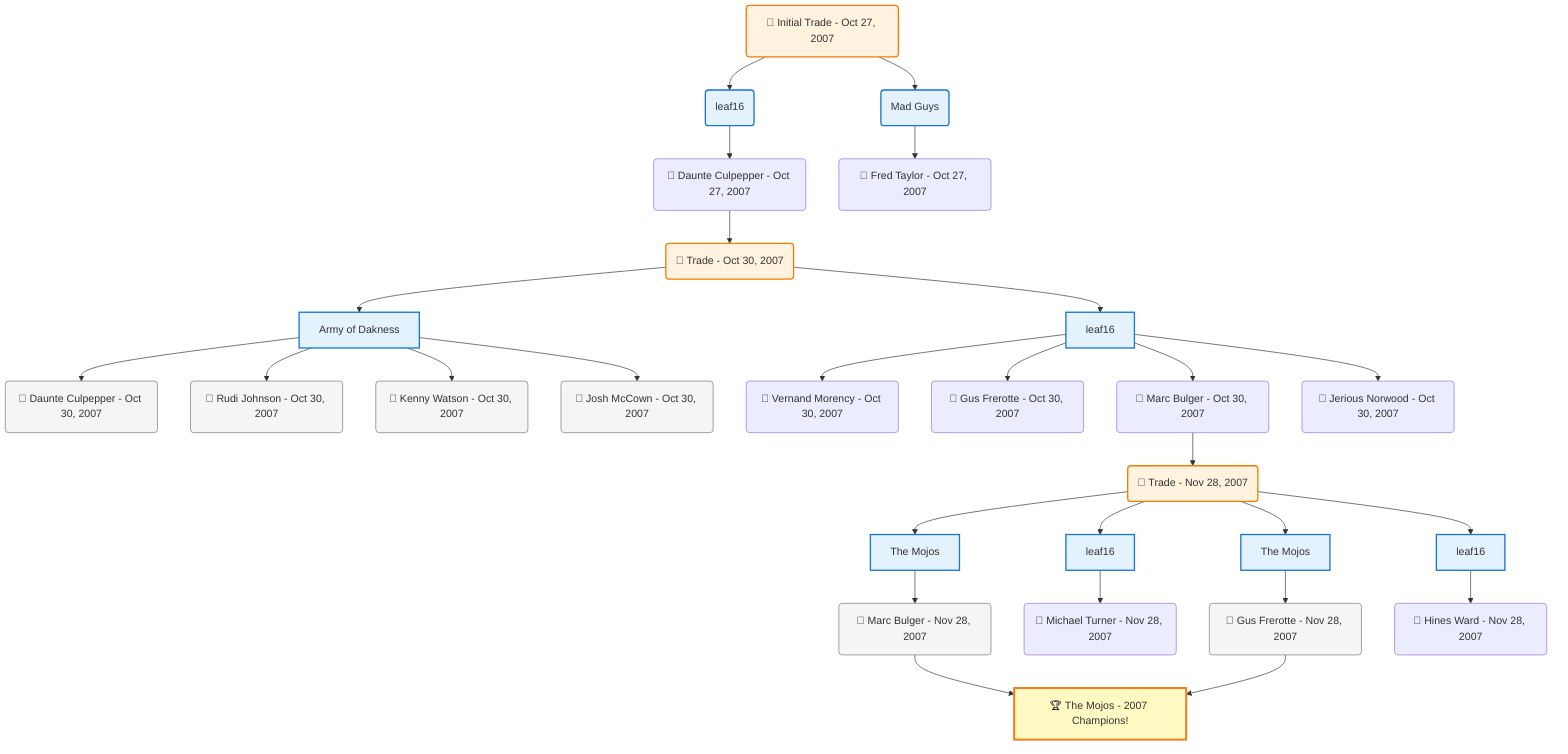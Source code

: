 flowchart TD

    TRADE_MAIN("🔄 Initial Trade - Oct 27, 2007")
    TEAM_1("leaf16")
    TEAM_2("Mad Guys")
    NODE_40344948-41af-46d8-aa96-162bd5375742("🔄 Daunte Culpepper - Oct 27, 2007")
    TRADE_3ba6d3f7-b32c-48fd-83d0-e6f958962ebd_3("🔄 Trade - Oct 30, 2007")
    TEAM_40f7599b-e68f-4bf4-9553-bf7e10924635_4["Army of Dakness"]
    NODE_e320ce44-623c-45ea-a7a0-b8375ec9e2a6("🔄 Daunte Culpepper - Oct 30, 2007")
    NODE_cd588bba-9f3b-4982-97a9-21d8e659001a("🔄 Rudi Johnson - Oct 30, 2007")
    NODE_e6fb1caa-fd04-456c-a290-a9960e7af4db("🔄 Kenny Watson - Oct 30, 2007")
    NODE_a94b4337-5541-4f47-89a2-dfd3b60420ed("🔄 Josh McCown - Oct 30, 2007")
    TEAM_66fb98f4-89a7-45f9-893a-b41d71e6249d_5["leaf16"]
    NODE_6b7d0d16-a554-4a66-9a7d-1f82dab81c94("🔄 Vernand Morency - Oct 30, 2007")
    NODE_c3373911-6968-4da0-abca-74ddc96509db("🔄 Gus Frerotte - Oct 30, 2007")
    NODE_3c7556b8-ad3f-4124-8e6a-e55611c550c6("🔄 Marc Bulger - Oct 30, 2007")
    TRADE_3a8d80a6-db8a-4d63-98e8-c495b5e26639_6("🔄 Trade - Nov 28, 2007")
    TEAM_bbe2d0ad-54cf-4c22-be82-b2a5f262a157_7["The Mojos"]
    NODE_4103b6d7-a28f-4a7d-8b6a-1ce4f5695239("🔄 Marc Bulger - Nov 28, 2007")
    CHAMP_bbe2d0ad-54cf-4c22-be82-b2a5f262a157_2007["🏆 The Mojos - 2007 Champions!"]
    TEAM_66fb98f4-89a7-45f9-893a-b41d71e6249d_8["leaf16"]
    NODE_d8df4f38-ad56-4192-a87e-5ff6f2166d58("🔄 Michael Turner - Nov 28, 2007")
    TEAM_bbe2d0ad-54cf-4c22-be82-b2a5f262a157_9["The Mojos"]
    NODE_420928ec-cddd-4579-b112-ce77f0f2fd56("🔄 Gus Frerotte - Nov 28, 2007")
    TEAM_66fb98f4-89a7-45f9-893a-b41d71e6249d_10["leaf16"]
    NODE_91e372ce-59bc-47bb-9e88-cf79be62c936("🔄 Hines Ward - Nov 28, 2007")
    NODE_1975f832-ebf8-4e01-90a1-fe0025cce2cd("🔄 Jerious Norwood - Oct 30, 2007")
    NODE_7c19adeb-a389-46dd-b0ce-fd57c985fe12("🔄 Fred Taylor - Oct 27, 2007")

    TRADE_MAIN --> TEAM_1
    TRADE_MAIN --> TEAM_2
    TEAM_1 --> NODE_40344948-41af-46d8-aa96-162bd5375742
    NODE_40344948-41af-46d8-aa96-162bd5375742 --> TRADE_3ba6d3f7-b32c-48fd-83d0-e6f958962ebd_3
    TRADE_3ba6d3f7-b32c-48fd-83d0-e6f958962ebd_3 --> TEAM_40f7599b-e68f-4bf4-9553-bf7e10924635_4
    TEAM_40f7599b-e68f-4bf4-9553-bf7e10924635_4 --> NODE_e320ce44-623c-45ea-a7a0-b8375ec9e2a6
    TEAM_40f7599b-e68f-4bf4-9553-bf7e10924635_4 --> NODE_cd588bba-9f3b-4982-97a9-21d8e659001a
    TEAM_40f7599b-e68f-4bf4-9553-bf7e10924635_4 --> NODE_e6fb1caa-fd04-456c-a290-a9960e7af4db
    TEAM_40f7599b-e68f-4bf4-9553-bf7e10924635_4 --> NODE_a94b4337-5541-4f47-89a2-dfd3b60420ed
    TRADE_3ba6d3f7-b32c-48fd-83d0-e6f958962ebd_3 --> TEAM_66fb98f4-89a7-45f9-893a-b41d71e6249d_5
    TEAM_66fb98f4-89a7-45f9-893a-b41d71e6249d_5 --> NODE_6b7d0d16-a554-4a66-9a7d-1f82dab81c94
    TEAM_66fb98f4-89a7-45f9-893a-b41d71e6249d_5 --> NODE_c3373911-6968-4da0-abca-74ddc96509db
    TEAM_66fb98f4-89a7-45f9-893a-b41d71e6249d_5 --> NODE_3c7556b8-ad3f-4124-8e6a-e55611c550c6
    NODE_3c7556b8-ad3f-4124-8e6a-e55611c550c6 --> TRADE_3a8d80a6-db8a-4d63-98e8-c495b5e26639_6
    TRADE_3a8d80a6-db8a-4d63-98e8-c495b5e26639_6 --> TEAM_bbe2d0ad-54cf-4c22-be82-b2a5f262a157_7
    TEAM_bbe2d0ad-54cf-4c22-be82-b2a5f262a157_7 --> NODE_4103b6d7-a28f-4a7d-8b6a-1ce4f5695239
    NODE_4103b6d7-a28f-4a7d-8b6a-1ce4f5695239 --> CHAMP_bbe2d0ad-54cf-4c22-be82-b2a5f262a157_2007
    TRADE_3a8d80a6-db8a-4d63-98e8-c495b5e26639_6 --> TEAM_66fb98f4-89a7-45f9-893a-b41d71e6249d_8
    TEAM_66fb98f4-89a7-45f9-893a-b41d71e6249d_8 --> NODE_d8df4f38-ad56-4192-a87e-5ff6f2166d58
    TRADE_3a8d80a6-db8a-4d63-98e8-c495b5e26639_6 --> TEAM_bbe2d0ad-54cf-4c22-be82-b2a5f262a157_9
    TEAM_bbe2d0ad-54cf-4c22-be82-b2a5f262a157_9 --> NODE_420928ec-cddd-4579-b112-ce77f0f2fd56
    NODE_420928ec-cddd-4579-b112-ce77f0f2fd56 --> CHAMP_bbe2d0ad-54cf-4c22-be82-b2a5f262a157_2007
    TRADE_3a8d80a6-db8a-4d63-98e8-c495b5e26639_6 --> TEAM_66fb98f4-89a7-45f9-893a-b41d71e6249d_10
    TEAM_66fb98f4-89a7-45f9-893a-b41d71e6249d_10 --> NODE_91e372ce-59bc-47bb-9e88-cf79be62c936
    TEAM_66fb98f4-89a7-45f9-893a-b41d71e6249d_5 --> NODE_1975f832-ebf8-4e01-90a1-fe0025cce2cd
    TEAM_2 --> NODE_7c19adeb-a389-46dd-b0ce-fd57c985fe12

    %% Node styling
    classDef teamNode fill:#e3f2fd,stroke:#1976d2,stroke-width:2px
    classDef tradeNode fill:#fff3e0,stroke:#f57c00,stroke-width:2px
    classDef playerNode fill:#f3e5f5,stroke:#7b1fa2,stroke-width:1px
    classDef nonRootPlayerNode fill:#f5f5f5,stroke:#757575,stroke-width:1px
    classDef endNode fill:#ffebee,stroke:#c62828,stroke-width:2px
    classDef waiverNode fill:#e8f5e8,stroke:#388e3c,stroke-width:2px
    classDef championshipNode fill:#fff9c4,stroke:#f57f17,stroke-width:3px

    class TEAM_1,TEAM_2,TEAM_40f7599b-e68f-4bf4-9553-bf7e10924635_4,TEAM_66fb98f4-89a7-45f9-893a-b41d71e6249d_5,TEAM_bbe2d0ad-54cf-4c22-be82-b2a5f262a157_7,TEAM_66fb98f4-89a7-45f9-893a-b41d71e6249d_8,TEAM_bbe2d0ad-54cf-4c22-be82-b2a5f262a157_9,TEAM_66fb98f4-89a7-45f9-893a-b41d71e6249d_10 teamNode
    class CHAMP_bbe2d0ad-54cf-4c22-be82-b2a5f262a157_2007 championshipNode
    class NODE_e320ce44-623c-45ea-a7a0-b8375ec9e2a6,NODE_cd588bba-9f3b-4982-97a9-21d8e659001a,NODE_e6fb1caa-fd04-456c-a290-a9960e7af4db,NODE_a94b4337-5541-4f47-89a2-dfd3b60420ed,NODE_4103b6d7-a28f-4a7d-8b6a-1ce4f5695239,NODE_420928ec-cddd-4579-b112-ce77f0f2fd56 nonRootPlayerNode
    class TRADE_MAIN,TRADE_3ba6d3f7-b32c-48fd-83d0-e6f958962ebd_3,TRADE_3a8d80a6-db8a-4d63-98e8-c495b5e26639_6 tradeNode